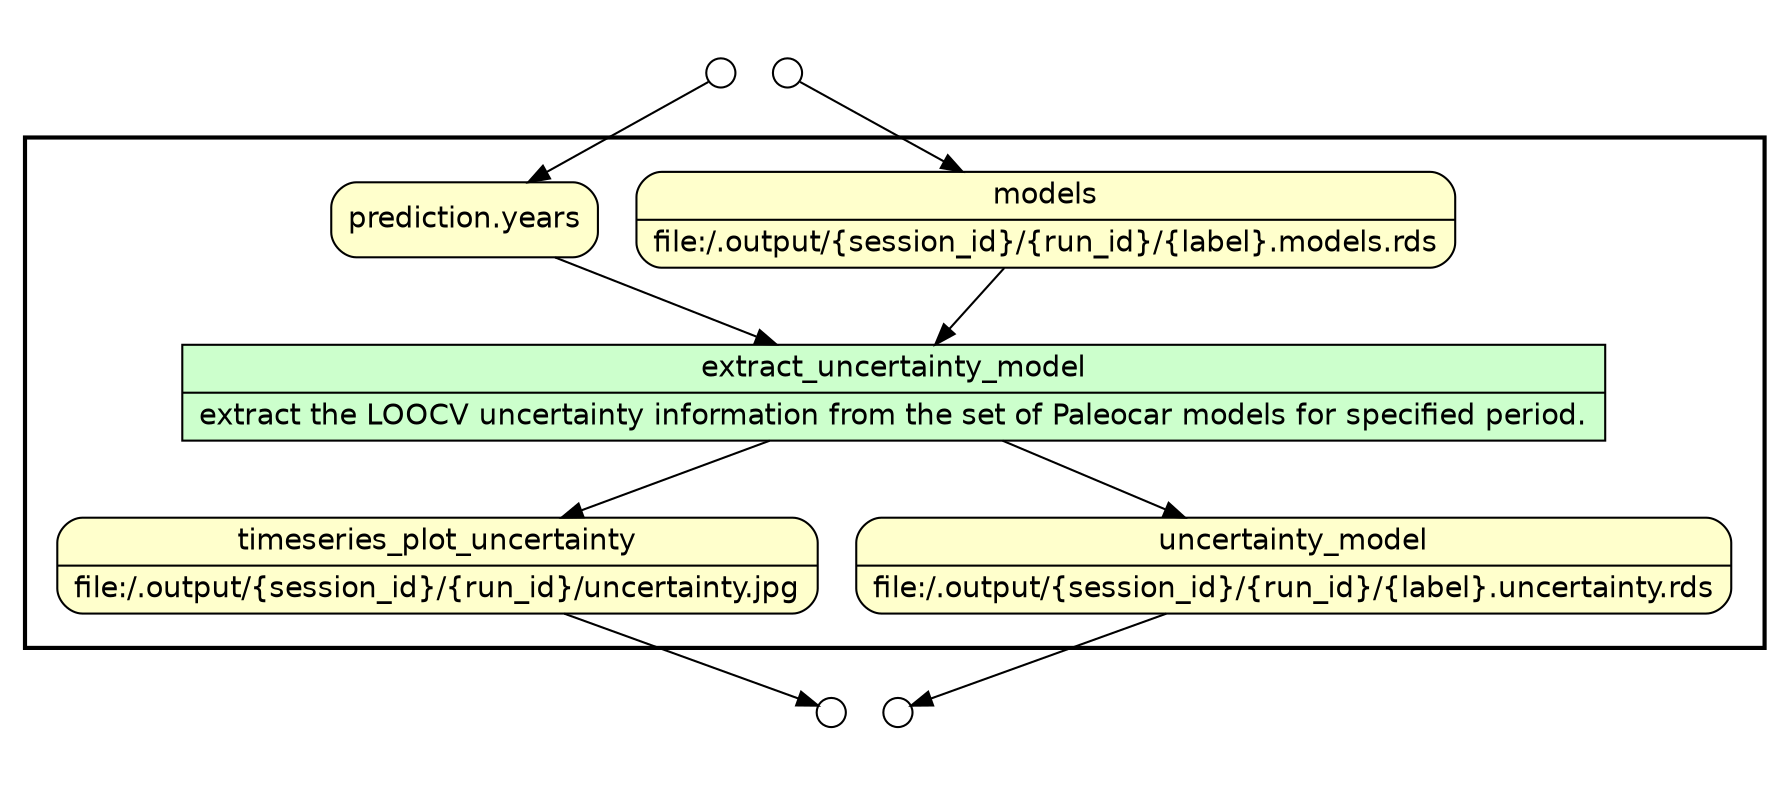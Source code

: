digraph Workflow {
rankdir=TB
fontname=Helvetica; fontsize=18; labelloc=t
label=""
subgraph cluster_workflow_box_outer { label=""; color=black; penwidth=2
subgraph cluster_workflow_box_inner { label=""; penwidth=0
node[shape=box style=filled fillcolor="#CCFFCC" peripheries=1 fontname=Helvetica]
extract_uncertainty_model [shape=record rankdir=LR label="{<f0> extract_uncertainty_model |<f1> extract the LOOCV uncertainty information from the set of Paleocar models for specified period.}"];
node[shape=box style="rounded,filled" fillcolor="#FFFFCC" peripheries=1 fontname=Helvetica]
timeseries_plot_uncertainty [shape=record rankdir=LR label="{<f0> timeseries_plot_uncertainty |<f1> file\:/.output/\{session_id\}/\{run_id\}/uncertainty.jpg}"];
uncertainty_model [shape=record rankdir=LR label="{<f0> uncertainty_model |<f1> file\:/.output/\{session_id\}/\{run_id\}/\{label\}.uncertainty.rds}"];
models [shape=record rankdir=LR label="{<f0> models |<f1> file\:/.output/\{session_id\}/\{run_id\}/\{label\}.models.rds}"];
"prediction.years"
node[shape=box style="rounded,filled" fillcolor="#FCFCFC" peripheries=1 fontname=Helvetica]
extract_uncertainty_model -> timeseries_plot_uncertainty
extract_uncertainty_model -> uncertainty_model
models -> extract_uncertainty_model
"prediction.years" -> extract_uncertainty_model
}}
subgraph cluster_input_ports_group_outer { label=""; penwidth=0
subgraph cluster_input_ports_group_inner { label=""; penwidth=0
node[shape=circle style="rounded,filled" fillcolor="#FFFFFF" peripheries=1 fontname=Helvetica width=0.2]
models_input_port [label=""]
"prediction.years_input_port" [label=""]
}}
subgraph cluster_output_ports_group_outer { label=""; penwidth=0
subgraph cluster_output_ports_group_inner { label=""; penwidth=0
node[shape=circle style="rounded,filled" fillcolor="#FFFFFF" peripheries=1 fontname=Helvetica width=0.2]
timeseries_plot_uncertainty_output_port [label=""]
uncertainty_model_output_port [label=""]
}}
models_input_port -> models
"prediction.years_input_port" -> "prediction.years"
timeseries_plot_uncertainty -> timeseries_plot_uncertainty_output_port
uncertainty_model -> uncertainty_model_output_port
}

